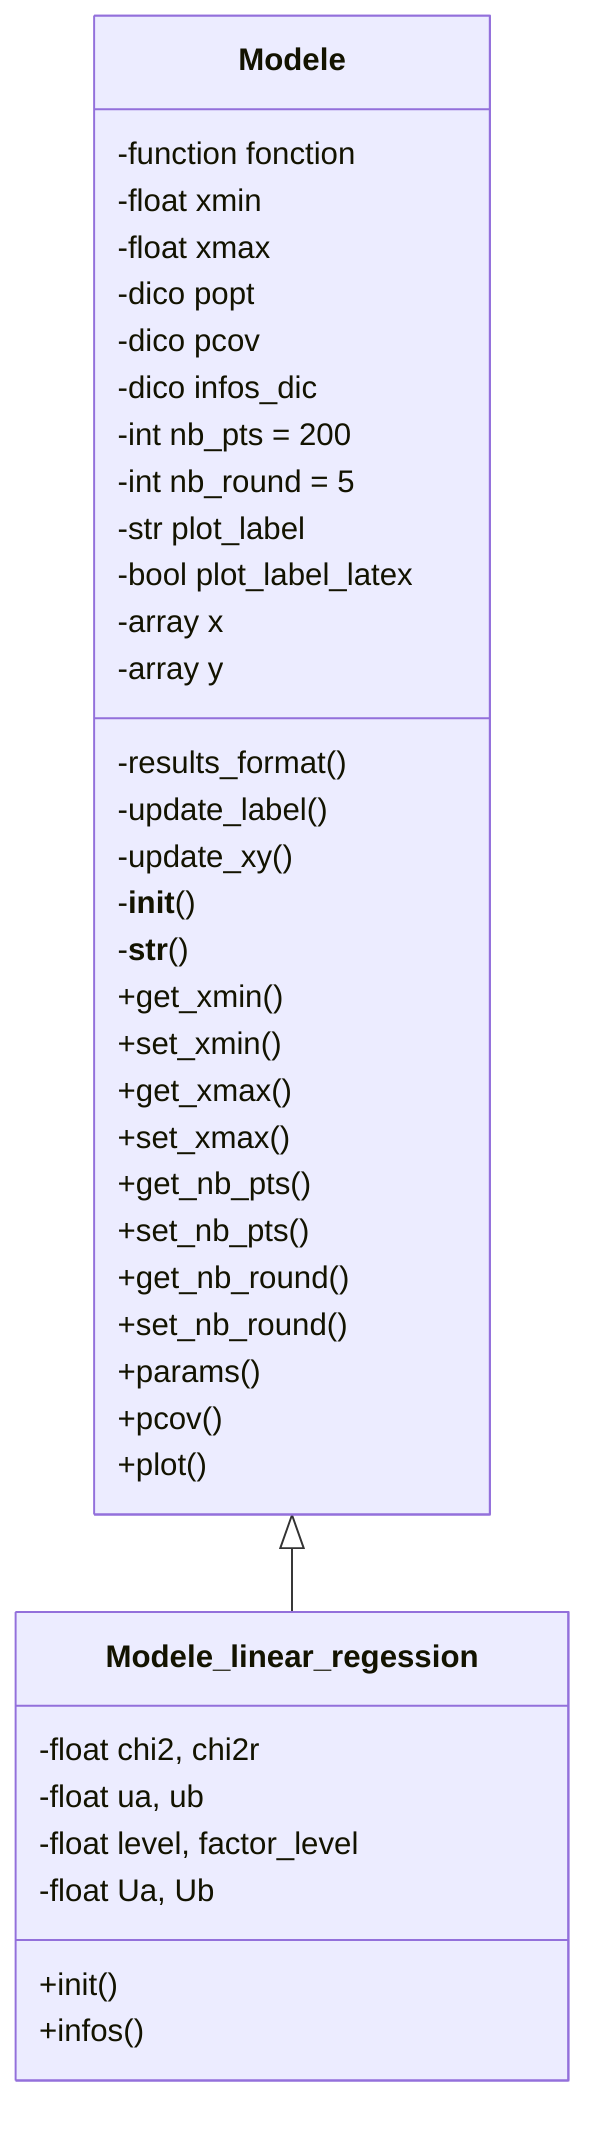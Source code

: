 classDiagram
    Modele <|-- Modele_linear_regession
    Modele: -function fonction
    Modele: -float xmin
    Modele: -float xmax
    Modele: -dico popt
    Modele: -dico pcov
    Modele: -dico infos_dic
    Modele: -int nb_pts = 200
    Modele: -int nb_round = 5
    Modele: -str plot_label
    Modele: -bool plot_label_latex
    Modele: -array x
    Modele: -array y
    Modele: -results_format()
    Modele: -update_label()
    Modele: -update_xy()
    Modele: -__init__()
    Modele: -__str__()
    Modele: +get_xmin()
    Modele: +set_xmin()
    Modele: +get_xmax()
    Modele: +set_xmax()
    Modele: +get_nb_pts()
    Modele: +set_nb_pts()
    Modele: +get_nb_round()
    Modele: +set_nb_round()
    Modele: +params()
    Modele: +pcov()
    Modele: +plot()



    class Modele_linear_regession{
        -float chi2, chi2r
        -float ua, ub
        -float level, factor_level
        -float Ua, Ub
        +init()
        +infos()
    }